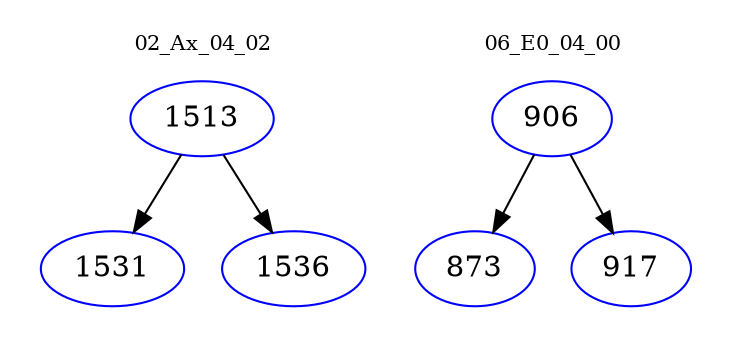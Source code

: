 digraph{
subgraph cluster_0 {
color = white
label = "02_Ax_04_02";
fontsize=10;
T0_1513 [label="1513", color="blue"]
T0_1513 -> T0_1531 [color="black"]
T0_1531 [label="1531", color="blue"]
T0_1513 -> T0_1536 [color="black"]
T0_1536 [label="1536", color="blue"]
}
subgraph cluster_1 {
color = white
label = "06_E0_04_00";
fontsize=10;
T1_906 [label="906", color="blue"]
T1_906 -> T1_873 [color="black"]
T1_873 [label="873", color="blue"]
T1_906 -> T1_917 [color="black"]
T1_917 [label="917", color="blue"]
}
}
